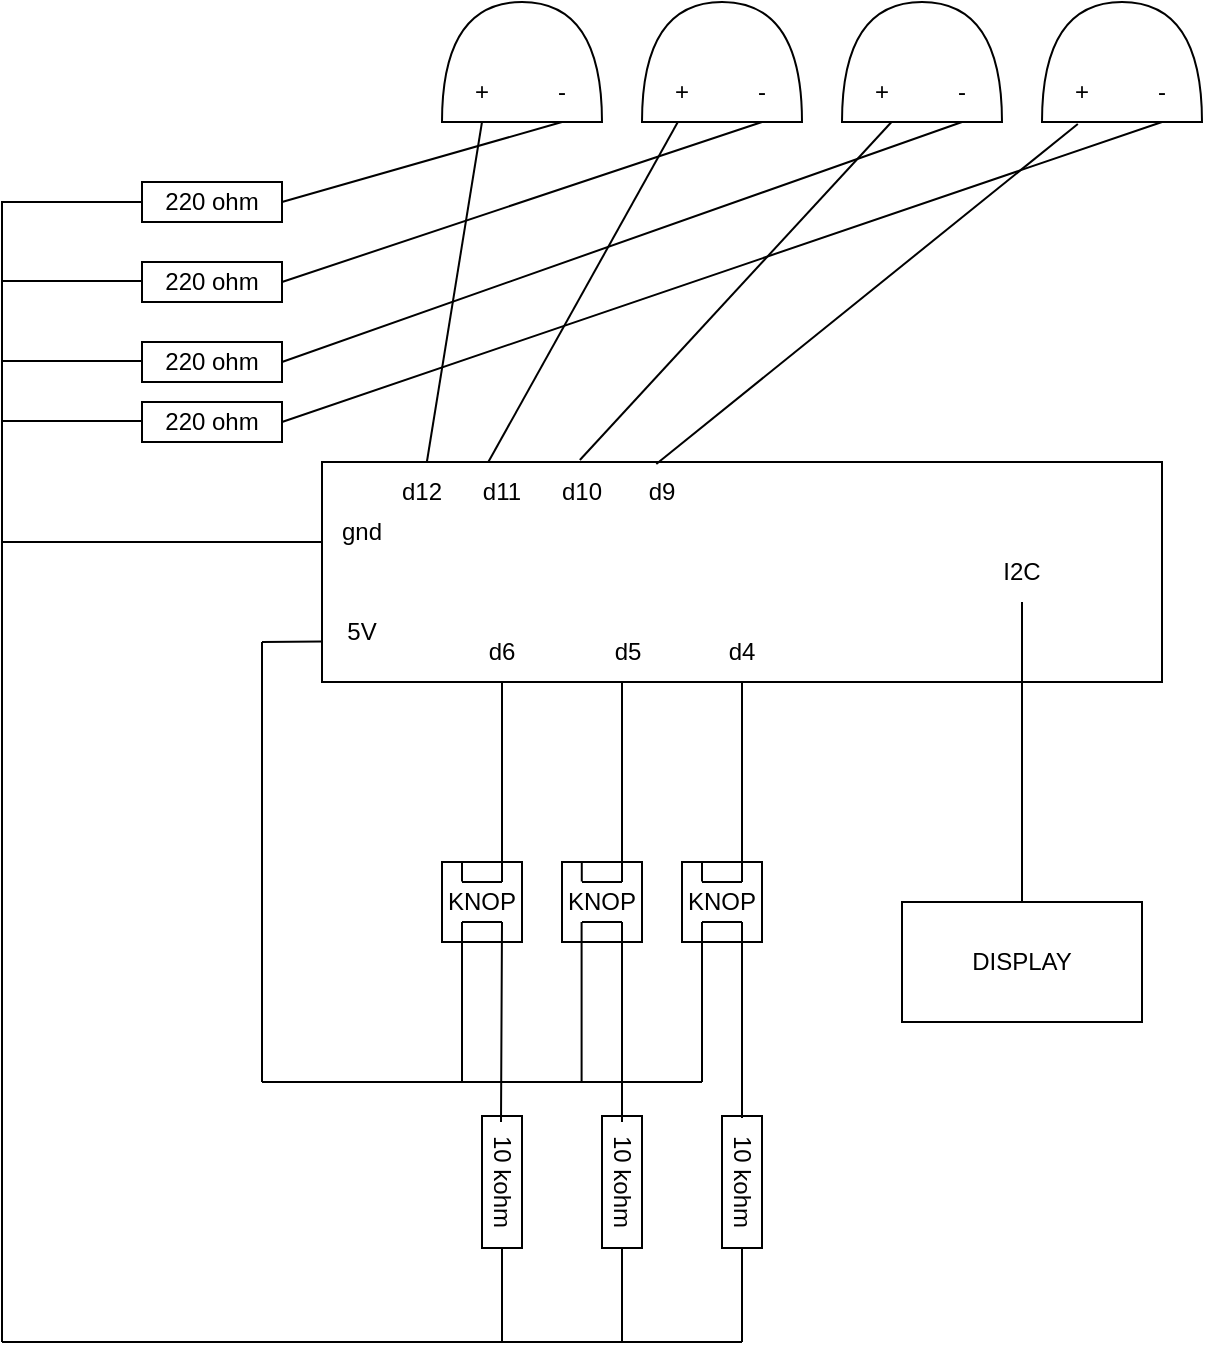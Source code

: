 <mxfile version="17.2.5" type="device"><diagram id="VZb7ocNFPYTUL69zi7at" name="Page-1"><mxGraphModel dx="1188" dy="702" grid="1" gridSize="10" guides="1" tooltips="1" connect="1" arrows="1" fold="1" page="1" pageScale="1" pageWidth="827" pageHeight="1169" math="0" shadow="0"><root><mxCell id="0"/><mxCell id="1" parent="0"/><mxCell id="mjT2Vnmo4gS9ZCYZiCST-6" value="" style="rounded=0;whiteSpace=wrap;html=1;" parent="1" vertex="1"><mxGeometry x="350" y="280" width="420" height="110" as="geometry"/></mxCell><mxCell id="mjT2Vnmo4gS9ZCYZiCST-7" value="" style="shape=or;whiteSpace=wrap;html=1;rotation=-90;" parent="1" vertex="1"><mxGeometry x="420" y="40" width="60" height="80" as="geometry"/></mxCell><mxCell id="mjT2Vnmo4gS9ZCYZiCST-8" value="" style="endArrow=none;html=1;rounded=0;entryX=0;entryY=0.25;entryDx=0;entryDy=0;entryPerimeter=0;" parent="1" source="mjT2Vnmo4gS9ZCYZiCST-9" target="mjT2Vnmo4gS9ZCYZiCST-7" edge="1"><mxGeometry width="50" height="50" relative="1" as="geometry"><mxPoint x="390" y="390" as="sourcePoint"/><mxPoint x="440" y="340" as="targetPoint"/></mxGeometry></mxCell><mxCell id="mjT2Vnmo4gS9ZCYZiCST-9" value="d12&lt;br&gt;" style="text;html=1;strokeColor=none;fillColor=none;align=center;verticalAlign=middle;whiteSpace=wrap;rounded=0;" parent="1" vertex="1"><mxGeometry x="370" y="280" width="60" height="30" as="geometry"/></mxCell><mxCell id="mjT2Vnmo4gS9ZCYZiCST-12" value="+&lt;br&gt;" style="text;html=1;strokeColor=none;fillColor=none;align=center;verticalAlign=middle;whiteSpace=wrap;rounded=0;" parent="1" vertex="1"><mxGeometry x="400" y="80" width="60" height="30" as="geometry"/></mxCell><mxCell id="mjT2Vnmo4gS9ZCYZiCST-13" value="" style="shape=or;whiteSpace=wrap;html=1;rotation=-90;" parent="1" vertex="1"><mxGeometry x="520" y="40" width="60" height="80" as="geometry"/></mxCell><mxCell id="mjT2Vnmo4gS9ZCYZiCST-14" value="" style="shape=or;whiteSpace=wrap;html=1;rotation=-90;" parent="1" vertex="1"><mxGeometry x="620" y="40" width="60" height="80" as="geometry"/></mxCell><mxCell id="mjT2Vnmo4gS9ZCYZiCST-15" value="" style="shape=or;whiteSpace=wrap;html=1;rotation=-90;" parent="1" vertex="1"><mxGeometry x="720" y="40" width="60" height="80" as="geometry"/></mxCell><mxCell id="mjT2Vnmo4gS9ZCYZiCST-17" value="-" style="text;html=1;strokeColor=none;fillColor=none;align=center;verticalAlign=middle;whiteSpace=wrap;rounded=0;" parent="1" vertex="1"><mxGeometry x="440" y="80" width="60" height="30" as="geometry"/></mxCell><mxCell id="mjT2Vnmo4gS9ZCYZiCST-18" value="220 ohm" style="rounded=0;whiteSpace=wrap;html=1;" parent="1" vertex="1"><mxGeometry x="260" y="140" width="70" height="20" as="geometry"/></mxCell><mxCell id="mjT2Vnmo4gS9ZCYZiCST-19" value="" style="endArrow=none;html=1;rounded=0;entryX=1;entryY=1;entryDx=0;entryDy=0;exitX=0;exitY=0.75;exitDx=0;exitDy=0;exitPerimeter=0;" parent="1" edge="1"><mxGeometry width="50" height="50" relative="1" as="geometry"><mxPoint x="570" y="110" as="sourcePoint"/><mxPoint x="570" y="110" as="targetPoint"/><Array as="points"><mxPoint x="330" y="190"/></Array></mxGeometry></mxCell><mxCell id="mjT2Vnmo4gS9ZCYZiCST-20" value="" style="endArrow=none;html=1;rounded=0;entryX=1;entryY=1;entryDx=0;entryDy=0;exitX=0;exitY=0.75;exitDx=0;exitDy=0;exitPerimeter=0;" parent="1" edge="1"><mxGeometry width="50" height="50" relative="1" as="geometry"><mxPoint x="670" y="110" as="sourcePoint"/><mxPoint x="670" y="110" as="targetPoint"/><Array as="points"><mxPoint x="330" y="230"/></Array></mxGeometry></mxCell><mxCell id="mjT2Vnmo4gS9ZCYZiCST-21" value="" style="endArrow=none;html=1;rounded=0;entryX=1;entryY=1;entryDx=0;entryDy=0;exitX=0;exitY=0.75;exitDx=0;exitDy=0;exitPerimeter=0;" parent="1" edge="1"><mxGeometry width="50" height="50" relative="1" as="geometry"><mxPoint x="770" y="110" as="sourcePoint"/><mxPoint x="770" y="110" as="targetPoint"/><Array as="points"><mxPoint x="330" y="260"/></Array></mxGeometry></mxCell><mxCell id="mjT2Vnmo4gS9ZCYZiCST-22" value="-" style="text;html=1;strokeColor=none;fillColor=none;align=center;verticalAlign=middle;whiteSpace=wrap;rounded=0;" parent="1" vertex="1"><mxGeometry x="540" y="80" width="60" height="30" as="geometry"/></mxCell><mxCell id="mjT2Vnmo4gS9ZCYZiCST-23" value="-" style="text;html=1;strokeColor=none;fillColor=none;align=center;verticalAlign=middle;whiteSpace=wrap;rounded=0;" parent="1" vertex="1"><mxGeometry x="640" y="80" width="60" height="30" as="geometry"/></mxCell><mxCell id="mjT2Vnmo4gS9ZCYZiCST-24" value="-" style="text;html=1;strokeColor=none;fillColor=none;align=center;verticalAlign=middle;whiteSpace=wrap;rounded=0;" parent="1" vertex="1"><mxGeometry x="740" y="80" width="60" height="30" as="geometry"/></mxCell><mxCell id="mjT2Vnmo4gS9ZCYZiCST-25" value="+&lt;br&gt;" style="text;html=1;strokeColor=none;fillColor=none;align=center;verticalAlign=middle;whiteSpace=wrap;rounded=0;" parent="1" vertex="1"><mxGeometry x="500" y="80" width="60" height="30" as="geometry"/></mxCell><mxCell id="mjT2Vnmo4gS9ZCYZiCST-26" value="" style="endArrow=none;html=1;rounded=0;entryX=1;entryY=1;entryDx=0;entryDy=0;exitX=0;exitY=0.75;exitDx=0;exitDy=0;exitPerimeter=0;" parent="1" edge="1"><mxGeometry width="50" height="50" relative="1" as="geometry"><mxPoint x="470" y="110" as="sourcePoint"/><mxPoint x="470" y="110" as="targetPoint"/><Array as="points"><mxPoint x="330" y="150"/></Array></mxGeometry></mxCell><mxCell id="mjT2Vnmo4gS9ZCYZiCST-27" value="+&lt;br&gt;" style="text;html=1;strokeColor=none;fillColor=none;align=center;verticalAlign=middle;whiteSpace=wrap;rounded=0;" parent="1" vertex="1"><mxGeometry x="600" y="80" width="60" height="30" as="geometry"/></mxCell><mxCell id="mjT2Vnmo4gS9ZCYZiCST-28" value="+&lt;br&gt;" style="text;html=1;strokeColor=none;fillColor=none;align=center;verticalAlign=middle;whiteSpace=wrap;rounded=0;" parent="1" vertex="1"><mxGeometry x="700" y="80" width="60" height="30" as="geometry"/></mxCell><mxCell id="mjT2Vnmo4gS9ZCYZiCST-29" value="" style="endArrow=none;html=1;rounded=0;entryX=0;entryY=0.25;entryDx=0;entryDy=0;entryPerimeter=0;exitX=0.198;exitY=0;exitDx=0;exitDy=0;exitPerimeter=0;" parent="1" source="mjT2Vnmo4gS9ZCYZiCST-6" edge="1"><mxGeometry width="50" height="50" relative="1" as="geometry"><mxPoint x="500.0" y="275.05" as="sourcePoint"/><mxPoint x="527.92" y="110" as="targetPoint"/></mxGeometry></mxCell><mxCell id="mjT2Vnmo4gS9ZCYZiCST-30" value="" style="endArrow=none;html=1;rounded=0;entryX=0;entryY=0.25;entryDx=0;entryDy=0;entryPerimeter=0;exitX=0.307;exitY=-0.009;exitDx=0;exitDy=0;exitPerimeter=0;" parent="1" source="mjT2Vnmo4gS9ZCYZiCST-6" edge="1"><mxGeometry width="50" height="50" relative="1" as="geometry"><mxPoint x="540.0" y="280" as="sourcePoint"/><mxPoint x="634.76" y="110" as="targetPoint"/></mxGeometry></mxCell><mxCell id="mjT2Vnmo4gS9ZCYZiCST-31" value="" style="endArrow=none;html=1;rounded=0;entryX=0;entryY=0.25;entryDx=0;entryDy=0;entryPerimeter=0;exitX=0.398;exitY=0.009;exitDx=0;exitDy=0;exitPerimeter=0;" parent="1" source="mjT2Vnmo4gS9ZCYZiCST-6" edge="1"><mxGeometry width="50" height="50" relative="1" as="geometry"><mxPoint x="572.09" y="280" as="sourcePoint"/><mxPoint x="727.91" y="110.99" as="targetPoint"/></mxGeometry></mxCell><mxCell id="mjT2Vnmo4gS9ZCYZiCST-32" value="d11" style="text;html=1;strokeColor=none;fillColor=none;align=center;verticalAlign=middle;whiteSpace=wrap;rounded=0;" parent="1" vertex="1"><mxGeometry x="410" y="280" width="60" height="30" as="geometry"/></mxCell><mxCell id="mjT2Vnmo4gS9ZCYZiCST-33" value="d10" style="text;html=1;strokeColor=none;fillColor=none;align=center;verticalAlign=middle;whiteSpace=wrap;rounded=0;" parent="1" vertex="1"><mxGeometry x="450" y="280" width="60" height="30" as="geometry"/></mxCell><mxCell id="mjT2Vnmo4gS9ZCYZiCST-34" value="d9" style="text;html=1;strokeColor=none;fillColor=none;align=center;verticalAlign=middle;whiteSpace=wrap;rounded=0;" parent="1" vertex="1"><mxGeometry x="490" y="280" width="60" height="30" as="geometry"/></mxCell><mxCell id="mjT2Vnmo4gS9ZCYZiCST-35" value="220 ohm" style="rounded=0;whiteSpace=wrap;html=1;" parent="1" vertex="1"><mxGeometry x="260" y="180" width="70" height="20" as="geometry"/></mxCell><mxCell id="mjT2Vnmo4gS9ZCYZiCST-36" value="220 ohm" style="rounded=0;whiteSpace=wrap;html=1;" parent="1" vertex="1"><mxGeometry x="260" y="220" width="70" height="20" as="geometry"/></mxCell><mxCell id="mjT2Vnmo4gS9ZCYZiCST-37" value="220 ohm" style="rounded=0;whiteSpace=wrap;html=1;" parent="1" vertex="1"><mxGeometry x="260" y="250" width="70" height="20" as="geometry"/></mxCell><mxCell id="FBLUFHdaGI9e3zcR78u7-1" value="" style="endArrow=none;html=1;rounded=0;entryX=1;entryY=1;entryDx=0;entryDy=0;exitX=0;exitY=0.75;exitDx=0;exitDy=0;exitPerimeter=0;" edge="1" parent="1"><mxGeometry width="50" height="50" relative="1" as="geometry"><mxPoint x="260" y="150" as="sourcePoint"/><mxPoint x="260" y="150" as="targetPoint"/><Array as="points"><mxPoint x="190" y="150"/></Array></mxGeometry></mxCell><mxCell id="FBLUFHdaGI9e3zcR78u7-2" value="" style="endArrow=none;html=1;rounded=0;entryX=1;entryY=1;entryDx=0;entryDy=0;exitX=0;exitY=0.75;exitDx=0;exitDy=0;exitPerimeter=0;" edge="1" parent="1"><mxGeometry width="50" height="50" relative="1" as="geometry"><mxPoint x="260" y="189.5" as="sourcePoint"/><mxPoint x="260" y="189.5" as="targetPoint"/><Array as="points"><mxPoint x="190" y="189.5"/></Array></mxGeometry></mxCell><mxCell id="FBLUFHdaGI9e3zcR78u7-3" value="" style="endArrow=none;html=1;rounded=0;entryX=1;entryY=1;entryDx=0;entryDy=0;exitX=0;exitY=0.75;exitDx=0;exitDy=0;exitPerimeter=0;" edge="1" parent="1"><mxGeometry width="50" height="50" relative="1" as="geometry"><mxPoint x="260" y="229.5" as="sourcePoint"/><mxPoint x="260" y="229.5" as="targetPoint"/><Array as="points"><mxPoint x="190" y="229.5"/></Array></mxGeometry></mxCell><mxCell id="FBLUFHdaGI9e3zcR78u7-4" value="" style="endArrow=none;html=1;rounded=0;entryX=1;entryY=1;entryDx=0;entryDy=0;exitX=0;exitY=0.75;exitDx=0;exitDy=0;exitPerimeter=0;" edge="1" parent="1"><mxGeometry width="50" height="50" relative="1" as="geometry"><mxPoint x="260" y="259.5" as="sourcePoint"/><mxPoint x="260" y="259.5" as="targetPoint"/><Array as="points"><mxPoint x="190" y="259.5"/></Array></mxGeometry></mxCell><mxCell id="FBLUFHdaGI9e3zcR78u7-5" value="" style="endArrow=none;html=1;rounded=0;entryX=1;entryY=1;entryDx=0;entryDy=0;exitX=0;exitY=0.75;exitDx=0;exitDy=0;exitPerimeter=0;" edge="1" parent="1"><mxGeometry width="50" height="50" relative="1" as="geometry"><mxPoint x="190" y="149.5" as="sourcePoint"/><mxPoint x="190" y="149.5" as="targetPoint"/><Array as="points"><mxPoint x="190" y="320"/></Array></mxGeometry></mxCell><mxCell id="FBLUFHdaGI9e3zcR78u7-6" value="" style="endArrow=none;html=1;rounded=0;entryX=1;entryY=1;entryDx=0;entryDy=0;exitX=0;exitY=0.75;exitDx=0;exitDy=0;exitPerimeter=0;" edge="1" parent="1"><mxGeometry width="50" height="50" relative="1" as="geometry"><mxPoint x="190" y="320" as="sourcePoint"/><mxPoint x="190" y="320" as="targetPoint"/><Array as="points"><mxPoint x="350" y="320"/></Array></mxGeometry></mxCell><mxCell id="FBLUFHdaGI9e3zcR78u7-7" value="gnd" style="text;html=1;strokeColor=none;fillColor=none;align=center;verticalAlign=middle;whiteSpace=wrap;rounded=0;" vertex="1" parent="1"><mxGeometry x="340" y="300" width="60" height="30" as="geometry"/></mxCell><mxCell id="FBLUFHdaGI9e3zcR78u7-9" value="d6" style="text;html=1;strokeColor=none;fillColor=none;align=center;verticalAlign=middle;whiteSpace=wrap;rounded=0;" vertex="1" parent="1"><mxGeometry x="410" y="360" width="60" height="30" as="geometry"/></mxCell><mxCell id="FBLUFHdaGI9e3zcR78u7-10" value="d5" style="text;html=1;strokeColor=none;fillColor=none;align=center;verticalAlign=middle;whiteSpace=wrap;rounded=0;" vertex="1" parent="1"><mxGeometry x="473" y="360" width="60" height="30" as="geometry"/></mxCell><mxCell id="FBLUFHdaGI9e3zcR78u7-11" value="d4" style="text;html=1;strokeColor=none;fillColor=none;align=center;verticalAlign=middle;whiteSpace=wrap;rounded=0;" vertex="1" parent="1"><mxGeometry x="530" y="360" width="60" height="30" as="geometry"/></mxCell><mxCell id="FBLUFHdaGI9e3zcR78u7-48" value="" style="endArrow=none;html=1;rounded=0;exitX=1;exitY=0.5;exitDx=0;exitDy=0;" edge="1" parent="1" source="FBLUFHdaGI9e3zcR78u7-44"><mxGeometry width="50" height="50" relative="1" as="geometry"><mxPoint x="350" y="690" as="sourcePoint"/><mxPoint x="440" y="720" as="targetPoint"/></mxGeometry></mxCell><mxCell id="FBLUFHdaGI9e3zcR78u7-49" value="" style="endArrow=none;html=1;rounded=0;exitX=1;exitY=0.5;exitDx=0;exitDy=0;" edge="1" parent="1" source="FBLUFHdaGI9e3zcR78u7-45"><mxGeometry width="50" height="50" relative="1" as="geometry"><mxPoint x="480" y="680" as="sourcePoint"/><mxPoint x="500" y="720" as="targetPoint"/></mxGeometry></mxCell><mxCell id="FBLUFHdaGI9e3zcR78u7-50" value="" style="endArrow=none;html=1;rounded=0;exitX=1;exitY=0.5;exitDx=0;exitDy=0;" edge="1" parent="1" source="FBLUFHdaGI9e3zcR78u7-46"><mxGeometry width="50" height="50" relative="1" as="geometry"><mxPoint x="519.76" y="680" as="sourcePoint"/><mxPoint x="560" y="720" as="targetPoint"/><Array as="points"><mxPoint x="560" y="700"/></Array></mxGeometry></mxCell><mxCell id="FBLUFHdaGI9e3zcR78u7-51" value="" style="endArrow=none;html=1;rounded=0;" edge="1" parent="1"><mxGeometry width="50" height="50" relative="1" as="geometry"><mxPoint x="560" y="720" as="sourcePoint"/><mxPoint x="190" y="720" as="targetPoint"/></mxGeometry></mxCell><mxCell id="FBLUFHdaGI9e3zcR78u7-52" value="" style="endArrow=none;html=1;rounded=0;" edge="1" parent="1"><mxGeometry width="50" height="50" relative="1" as="geometry"><mxPoint x="190" y="320" as="sourcePoint"/><mxPoint x="190" y="720" as="targetPoint"/></mxGeometry></mxCell><mxCell id="FBLUFHdaGI9e3zcR78u7-53" value="KNOP" style="rounded=0;whiteSpace=wrap;html=1;" vertex="1" parent="1"><mxGeometry x="410" y="480" width="40" height="40" as="geometry"/></mxCell><mxCell id="FBLUFHdaGI9e3zcR78u7-54" value="KNOP" style="rounded=0;whiteSpace=wrap;html=1;" vertex="1" parent="1"><mxGeometry x="470" y="480" width="40" height="40" as="geometry"/></mxCell><mxCell id="FBLUFHdaGI9e3zcR78u7-55" value="KNOP" style="rounded=0;whiteSpace=wrap;html=1;" vertex="1" parent="1"><mxGeometry x="530" y="480" width="40" height="40" as="geometry"/></mxCell><mxCell id="FBLUFHdaGI9e3zcR78u7-44" value="10 kohm" style="rounded=0;whiteSpace=wrap;html=1;rotation=90;" vertex="1" parent="1"><mxGeometry x="407" y="630" width="66" height="20" as="geometry"/></mxCell><mxCell id="FBLUFHdaGI9e3zcR78u7-45" value="10 kohm" style="rounded=0;whiteSpace=wrap;html=1;rotation=90;" vertex="1" parent="1"><mxGeometry x="467" y="630" width="66" height="20" as="geometry"/></mxCell><mxCell id="FBLUFHdaGI9e3zcR78u7-46" value="10 kohm" style="rounded=0;whiteSpace=wrap;html=1;rotation=90;" vertex="1" parent="1"><mxGeometry x="527" y="630" width="66" height="20" as="geometry"/></mxCell><mxCell id="FBLUFHdaGI9e3zcR78u7-57" value="" style="endArrow=none;html=1;rounded=0;" edge="1" parent="1"><mxGeometry width="50" height="50" relative="1" as="geometry"><mxPoint x="420" y="510" as="sourcePoint"/><mxPoint x="440" y="510" as="targetPoint"/></mxGeometry></mxCell><mxCell id="FBLUFHdaGI9e3zcR78u7-37" value="" style="endArrow=none;html=1;rounded=0;entryX=1;entryY=1;entryDx=0;entryDy=0;exitX=0;exitY=0.75;exitDx=0;exitDy=0;exitPerimeter=0;" edge="1" parent="1"><mxGeometry width="50" height="50" relative="1" as="geometry"><mxPoint x="439.5" y="610" as="sourcePoint"/><mxPoint x="439.5" y="610" as="targetPoint"/><Array as="points"><mxPoint x="440" y="510"/></Array></mxGeometry></mxCell><mxCell id="FBLUFHdaGI9e3zcR78u7-35" value="" style="endArrow=none;html=1;rounded=0;exitX=0;exitY=0.75;exitDx=0;exitDy=0;exitPerimeter=0;" edge="1" parent="1"><mxGeometry width="50" height="50" relative="1" as="geometry"><mxPoint x="500" y="610" as="sourcePoint"/><mxPoint x="500" y="520" as="targetPoint"/><Array as="points"><mxPoint x="500" y="520"/><mxPoint x="500" y="510"/></Array></mxGeometry></mxCell><mxCell id="FBLUFHdaGI9e3zcR78u7-36" value="" style="endArrow=none;html=1;rounded=0;entryX=1;entryY=1;entryDx=0;entryDy=0;exitX=0;exitY=0.75;exitDx=0;exitDy=0;exitPerimeter=0;" edge="1" parent="1"><mxGeometry width="50" height="50" relative="1" as="geometry"><mxPoint x="560" y="608" as="sourcePoint"/><mxPoint x="560" y="608" as="targetPoint"/><Array as="points"><mxPoint x="560" y="510"/></Array></mxGeometry></mxCell><mxCell id="FBLUFHdaGI9e3zcR78u7-16" value="" style="endArrow=none;html=1;rounded=0;entryX=1;entryY=1;entryDx=0;entryDy=0;exitX=0;exitY=0.75;exitDx=0;exitDy=0;exitPerimeter=0;" edge="1" parent="1"><mxGeometry width="50" height="50" relative="1" as="geometry"><mxPoint x="440" y="390" as="sourcePoint"/><mxPoint x="440" y="390" as="targetPoint"/><Array as="points"><mxPoint x="440" y="490"/></Array></mxGeometry></mxCell><mxCell id="FBLUFHdaGI9e3zcR78u7-15" value="" style="endArrow=none;html=1;rounded=0;entryX=1;entryY=1;entryDx=0;entryDy=0;exitX=0;exitY=0.75;exitDx=0;exitDy=0;exitPerimeter=0;" edge="1" parent="1"><mxGeometry width="50" height="50" relative="1" as="geometry"><mxPoint x="500" y="390" as="sourcePoint"/><mxPoint x="500" y="390" as="targetPoint"/><Array as="points"><mxPoint x="500" y="490"/></Array></mxGeometry></mxCell><mxCell id="FBLUFHdaGI9e3zcR78u7-17" value="" style="endArrow=none;html=1;rounded=0;entryX=1;entryY=1;entryDx=0;entryDy=0;exitX=0;exitY=0.75;exitDx=0;exitDy=0;exitPerimeter=0;" edge="1" parent="1"><mxGeometry width="50" height="50" relative="1" as="geometry"><mxPoint x="560" y="390" as="sourcePoint"/><mxPoint x="560" y="390" as="targetPoint"/><Array as="points"><mxPoint x="560" y="490"/></Array></mxGeometry></mxCell><mxCell id="FBLUFHdaGI9e3zcR78u7-58" value="" style="endArrow=none;html=1;rounded=0;" edge="1" parent="1"><mxGeometry width="50" height="50" relative="1" as="geometry"><mxPoint x="420" y="490" as="sourcePoint"/><mxPoint x="440" y="490" as="targetPoint"/></mxGeometry></mxCell><mxCell id="FBLUFHdaGI9e3zcR78u7-59" value="" style="endArrow=none;html=1;rounded=0;" edge="1" parent="1"><mxGeometry width="50" height="50" relative="1" as="geometry"><mxPoint x="480" y="490" as="sourcePoint"/><mxPoint x="500" y="490" as="targetPoint"/></mxGeometry></mxCell><mxCell id="FBLUFHdaGI9e3zcR78u7-60" value="" style="endArrow=none;html=1;rounded=0;" edge="1" parent="1"><mxGeometry width="50" height="50" relative="1" as="geometry"><mxPoint x="480" y="510" as="sourcePoint"/><mxPoint x="500" y="510" as="targetPoint"/></mxGeometry></mxCell><mxCell id="FBLUFHdaGI9e3zcR78u7-61" value="" style="endArrow=none;html=1;rounded=0;" edge="1" parent="1"><mxGeometry width="50" height="50" relative="1" as="geometry"><mxPoint x="540" y="510" as="sourcePoint"/><mxPoint x="560" y="510" as="targetPoint"/></mxGeometry></mxCell><mxCell id="FBLUFHdaGI9e3zcR78u7-62" value="" style="endArrow=none;html=1;rounded=0;" edge="1" parent="1"><mxGeometry width="50" height="50" relative="1" as="geometry"><mxPoint x="540" y="490" as="sourcePoint"/><mxPoint x="560" y="490" as="targetPoint"/></mxGeometry></mxCell><mxCell id="FBLUFHdaGI9e3zcR78u7-63" value="" style="endArrow=none;html=1;rounded=0;" edge="1" parent="1"><mxGeometry width="50" height="50" relative="1" as="geometry"><mxPoint x="420" y="480" as="sourcePoint"/><mxPoint x="420" y="489.76" as="targetPoint"/></mxGeometry></mxCell><mxCell id="FBLUFHdaGI9e3zcR78u7-64" value="" style="endArrow=none;html=1;rounded=0;" edge="1" parent="1"><mxGeometry width="50" height="50" relative="1" as="geometry"><mxPoint x="479.89" y="480" as="sourcePoint"/><mxPoint x="479.89" y="489.76" as="targetPoint"/></mxGeometry></mxCell><mxCell id="FBLUFHdaGI9e3zcR78u7-65" value="" style="endArrow=none;html=1;rounded=0;" edge="1" parent="1"><mxGeometry width="50" height="50" relative="1" as="geometry"><mxPoint x="540" y="480" as="sourcePoint"/><mxPoint x="540" y="489.76" as="targetPoint"/></mxGeometry></mxCell><mxCell id="FBLUFHdaGI9e3zcR78u7-66" value="" style="endArrow=none;html=1;rounded=0;entryX=1;entryY=1;entryDx=0;entryDy=0;exitX=0;exitY=0.75;exitDx=0;exitDy=0;exitPerimeter=0;" edge="1" parent="1"><mxGeometry width="50" height="50" relative="1" as="geometry"><mxPoint x="420" y="590" as="sourcePoint"/><mxPoint x="420" y="590" as="targetPoint"/><Array as="points"><mxPoint x="420" y="510"/></Array></mxGeometry></mxCell><mxCell id="FBLUFHdaGI9e3zcR78u7-69" value="" style="endArrow=none;html=1;rounded=0;entryX=1;entryY=1;entryDx=0;entryDy=0;exitX=0;exitY=0.75;exitDx=0;exitDy=0;exitPerimeter=0;" edge="1" parent="1"><mxGeometry width="50" height="50" relative="1" as="geometry"><mxPoint x="479.8" y="590" as="sourcePoint"/><mxPoint x="479.8" y="590" as="targetPoint"/><Array as="points"><mxPoint x="479.8" y="510"/></Array></mxGeometry></mxCell><mxCell id="FBLUFHdaGI9e3zcR78u7-70" value="" style="endArrow=none;html=1;rounded=0;entryX=1;entryY=1;entryDx=0;entryDy=0;exitX=0;exitY=0.75;exitDx=0;exitDy=0;exitPerimeter=0;" edge="1" parent="1"><mxGeometry width="50" height="50" relative="1" as="geometry"><mxPoint x="540" y="590" as="sourcePoint"/><mxPoint x="540" y="590" as="targetPoint"/><Array as="points"><mxPoint x="540" y="510"/></Array></mxGeometry></mxCell><mxCell id="FBLUFHdaGI9e3zcR78u7-72" value="" style="endArrow=none;html=1;rounded=0;" edge="1" parent="1"><mxGeometry width="50" height="50" relative="1" as="geometry"><mxPoint x="320" y="590" as="sourcePoint"/><mxPoint x="540" y="590" as="targetPoint"/></mxGeometry></mxCell><mxCell id="FBLUFHdaGI9e3zcR78u7-73" value="" style="endArrow=none;html=1;rounded=0;" edge="1" parent="1"><mxGeometry width="50" height="50" relative="1" as="geometry"><mxPoint x="320" y="590" as="sourcePoint"/><mxPoint x="320" y="370" as="targetPoint"/></mxGeometry></mxCell><mxCell id="FBLUFHdaGI9e3zcR78u7-74" value="" style="endArrow=none;html=1;rounded=0;entryX=0;entryY=0.816;entryDx=0;entryDy=0;entryPerimeter=0;" edge="1" parent="1" target="mjT2Vnmo4gS9ZCYZiCST-6"><mxGeometry width="50" height="50" relative="1" as="geometry"><mxPoint x="320" y="370" as="sourcePoint"/><mxPoint x="370" y="320" as="targetPoint"/></mxGeometry></mxCell><mxCell id="FBLUFHdaGI9e3zcR78u7-75" value="5V" style="text;html=1;strokeColor=none;fillColor=none;align=center;verticalAlign=middle;whiteSpace=wrap;rounded=0;" vertex="1" parent="1"><mxGeometry x="340" y="350" width="60" height="30" as="geometry"/></mxCell><mxCell id="FBLUFHdaGI9e3zcR78u7-76" value="I2C" style="text;html=1;strokeColor=none;fillColor=none;align=center;verticalAlign=middle;whiteSpace=wrap;rounded=0;" vertex="1" parent="1"><mxGeometry x="670" y="320" width="60" height="30" as="geometry"/></mxCell><mxCell id="FBLUFHdaGI9e3zcR78u7-77" value="" style="endArrow=none;html=1;rounded=0;exitX=0.5;exitY=1;exitDx=0;exitDy=0;" edge="1" parent="1" source="FBLUFHdaGI9e3zcR78u7-76" target="FBLUFHdaGI9e3zcR78u7-78"><mxGeometry width="50" height="50" relative="1" as="geometry"><mxPoint x="700" y="530" as="sourcePoint"/><mxPoint x="700" y="340" as="targetPoint"/></mxGeometry></mxCell><mxCell id="FBLUFHdaGI9e3zcR78u7-78" value="DISPLAY" style="rounded=0;whiteSpace=wrap;html=1;" vertex="1" parent="1"><mxGeometry x="640" y="500" width="120" height="60" as="geometry"/></mxCell></root></mxGraphModel></diagram></mxfile>